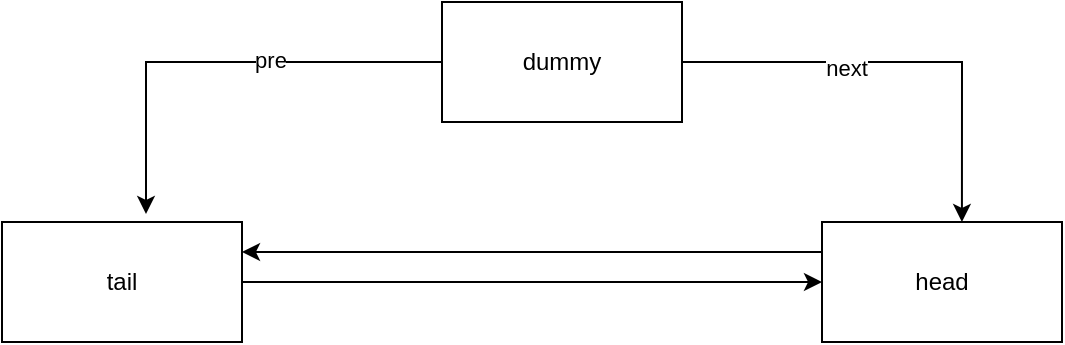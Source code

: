 <mxfile version="16.4.11" type="github">
  <diagram id="jQrOPHSQlCrRj25DtOaN" name="Page-1">
    <mxGraphModel dx="1422" dy="762" grid="1" gridSize="10" guides="1" tooltips="1" connect="1" arrows="1" fold="1" page="1" pageScale="1" pageWidth="827" pageHeight="1169" math="0" shadow="0">
      <root>
        <mxCell id="0" />
        <mxCell id="1" parent="0" />
        <mxCell id="KZvTcLUDpUq6Z3vSpvz5-4" style="edgeStyle=orthogonalEdgeStyle;rounded=0;orthogonalLoop=1;jettySize=auto;html=1;entryX=0.583;entryY=0;entryDx=0;entryDy=0;entryPerimeter=0;" edge="1" parent="1" source="KZvTcLUDpUq6Z3vSpvz5-1" target="KZvTcLUDpUq6Z3vSpvz5-2">
          <mxGeometry relative="1" as="geometry" />
        </mxCell>
        <mxCell id="KZvTcLUDpUq6Z3vSpvz5-6" value="next" style="edgeLabel;html=1;align=center;verticalAlign=middle;resizable=0;points=[];" vertex="1" connectable="0" parent="KZvTcLUDpUq6Z3vSpvz5-4">
          <mxGeometry x="-0.255" y="-3" relative="1" as="geometry">
            <mxPoint as="offset" />
          </mxGeometry>
        </mxCell>
        <mxCell id="KZvTcLUDpUq6Z3vSpvz5-5" style="edgeStyle=orthogonalEdgeStyle;rounded=0;orthogonalLoop=1;jettySize=auto;html=1;entryX=0.6;entryY=-0.067;entryDx=0;entryDy=0;entryPerimeter=0;" edge="1" parent="1" source="KZvTcLUDpUq6Z3vSpvz5-1" target="KZvTcLUDpUq6Z3vSpvz5-3">
          <mxGeometry relative="1" as="geometry" />
        </mxCell>
        <mxCell id="KZvTcLUDpUq6Z3vSpvz5-7" value="pre" style="edgeLabel;html=1;align=center;verticalAlign=middle;resizable=0;points=[];" vertex="1" connectable="0" parent="KZvTcLUDpUq6Z3vSpvz5-5">
          <mxGeometry x="-0.232" y="-1" relative="1" as="geometry">
            <mxPoint as="offset" />
          </mxGeometry>
        </mxCell>
        <mxCell id="KZvTcLUDpUq6Z3vSpvz5-1" value="dummy" style="rounded=0;whiteSpace=wrap;html=1;" vertex="1" parent="1">
          <mxGeometry x="270" y="200" width="120" height="60" as="geometry" />
        </mxCell>
        <mxCell id="KZvTcLUDpUq6Z3vSpvz5-9" style="edgeStyle=orthogonalEdgeStyle;rounded=0;orthogonalLoop=1;jettySize=auto;html=1;entryX=1;entryY=0.25;entryDx=0;entryDy=0;" edge="1" parent="1" source="KZvTcLUDpUq6Z3vSpvz5-2" target="KZvTcLUDpUq6Z3vSpvz5-3">
          <mxGeometry relative="1" as="geometry">
            <Array as="points">
              <mxPoint x="390" y="325" />
              <mxPoint x="390" y="325" />
            </Array>
          </mxGeometry>
        </mxCell>
        <mxCell id="KZvTcLUDpUq6Z3vSpvz5-2" value="head" style="rounded=0;whiteSpace=wrap;html=1;" vertex="1" parent="1">
          <mxGeometry x="460" y="310" width="120" height="60" as="geometry" />
        </mxCell>
        <mxCell id="KZvTcLUDpUq6Z3vSpvz5-8" style="edgeStyle=orthogonalEdgeStyle;rounded=0;orthogonalLoop=1;jettySize=auto;html=1;entryX=0;entryY=0.5;entryDx=0;entryDy=0;" edge="1" parent="1" source="KZvTcLUDpUq6Z3vSpvz5-3" target="KZvTcLUDpUq6Z3vSpvz5-2">
          <mxGeometry relative="1" as="geometry" />
        </mxCell>
        <mxCell id="KZvTcLUDpUq6Z3vSpvz5-3" value="tail" style="rounded=0;whiteSpace=wrap;html=1;" vertex="1" parent="1">
          <mxGeometry x="50" y="310" width="120" height="60" as="geometry" />
        </mxCell>
      </root>
    </mxGraphModel>
  </diagram>
</mxfile>
